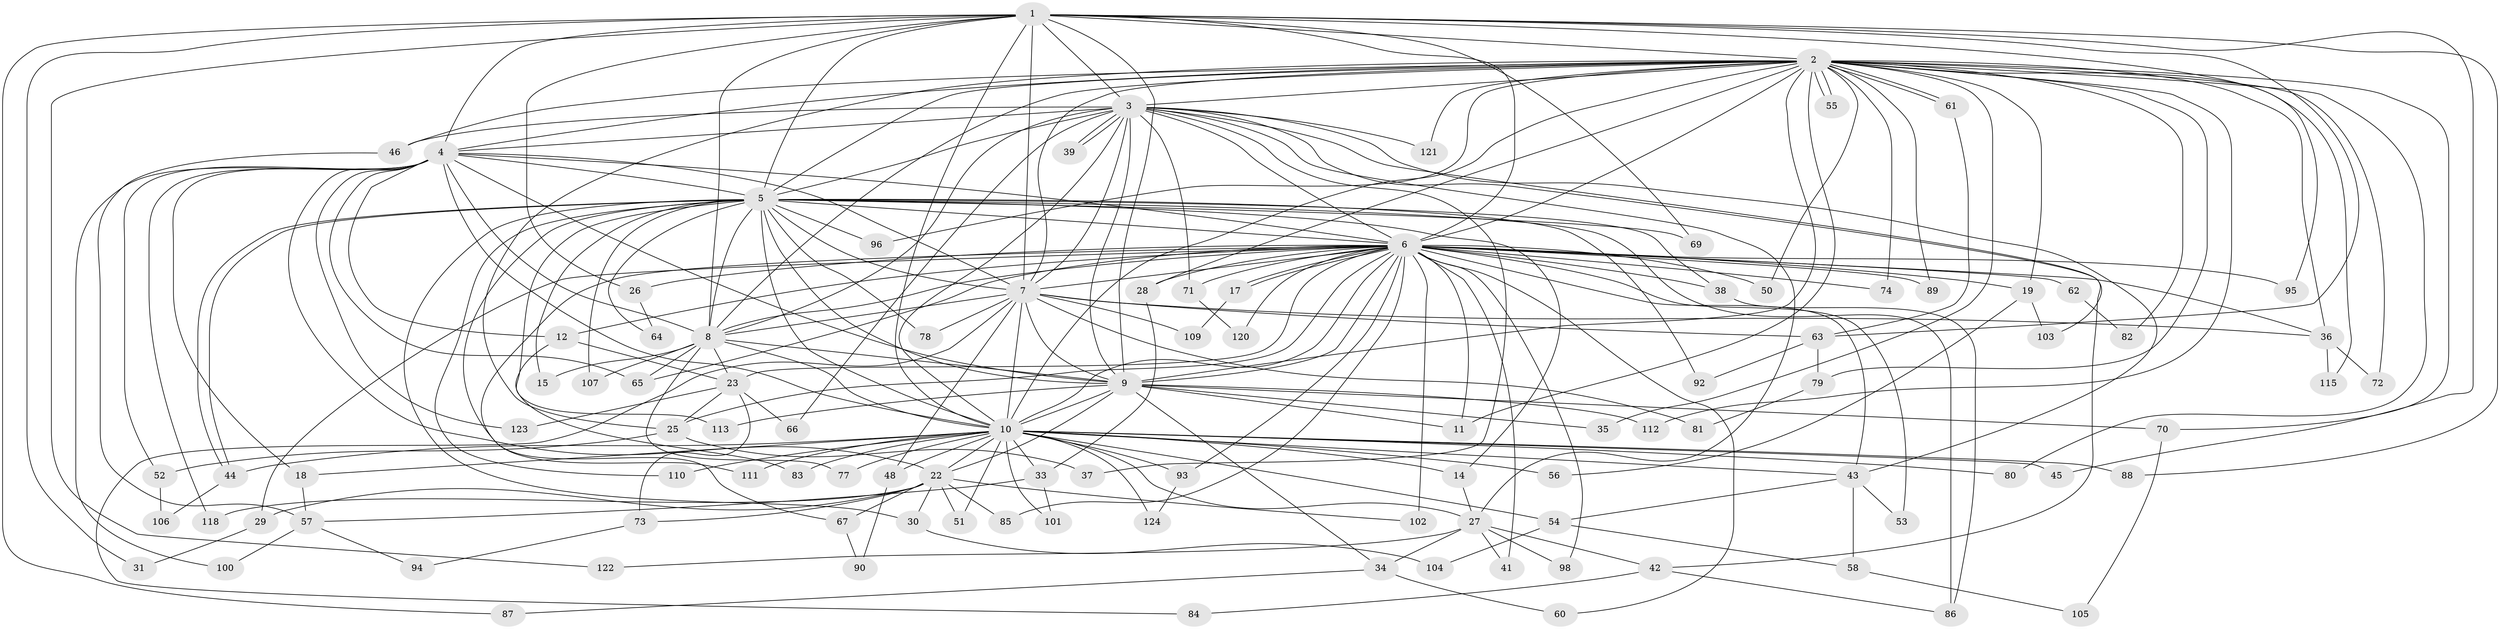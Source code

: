 // original degree distribution, {22: 0.008064516129032258, 34: 0.016129032258064516, 18: 0.008064516129032258, 19: 0.008064516129032258, 26: 0.008064516129032258, 16: 0.008064516129032258, 15: 0.008064516129032258, 17: 0.008064516129032258, 31: 0.008064516129032258, 3: 0.21774193548387097, 4: 0.07258064516129033, 2: 0.5564516129032258, 5: 0.03225806451612903, 8: 0.008064516129032258, 11: 0.008064516129032258, 7: 0.016129032258064516, 6: 0.008064516129032258}
// Generated by graph-tools (version 1.1) at 2025/41/03/06/25 10:41:33]
// undirected, 103 vertices, 242 edges
graph export_dot {
graph [start="1"]
  node [color=gray90,style=filled];
  1 [super="+108"];
  2 [super="+116"];
  3 [super="+21"];
  4 [super="+114"];
  5 [super="+68"];
  6 [super="+20"];
  7 [super="+99"];
  8 [super="+13"];
  9 [super="+16"];
  10 [super="+24"];
  11;
  12;
  14;
  15;
  17;
  18;
  19 [super="+117"];
  22 [super="+75"];
  23 [super="+49"];
  25 [super="+40"];
  26;
  27 [super="+32"];
  28;
  29;
  30;
  31;
  33;
  34;
  35;
  36;
  37;
  38 [super="+91"];
  39;
  41;
  42;
  43 [super="+119"];
  44 [super="+47"];
  45;
  46;
  48;
  50;
  51;
  52;
  53;
  54;
  55;
  56;
  57 [super="+59"];
  58;
  60;
  61;
  62;
  63 [super="+76"];
  64;
  65 [super="+97"];
  66;
  67;
  69;
  70;
  71;
  72;
  73;
  74;
  77;
  78;
  79;
  80;
  81;
  82;
  83;
  84;
  85;
  86;
  87;
  88;
  89;
  90;
  92;
  93;
  94;
  95;
  96;
  98;
  100;
  101;
  102;
  103;
  104;
  105;
  106;
  107;
  109;
  110;
  111;
  112;
  113;
  115;
  118;
  120;
  121;
  122;
  123;
  124;
  1 -- 2;
  1 -- 3 [weight=2];
  1 -- 4;
  1 -- 5;
  1 -- 6;
  1 -- 7;
  1 -- 8;
  1 -- 9;
  1 -- 10 [weight=2];
  1 -- 26;
  1 -- 31;
  1 -- 45;
  1 -- 63;
  1 -- 69;
  1 -- 87;
  1 -- 88;
  1 -- 95;
  1 -- 122;
  2 -- 3;
  2 -- 4 [weight=2];
  2 -- 5;
  2 -- 6;
  2 -- 7;
  2 -- 8;
  2 -- 9;
  2 -- 10 [weight=2];
  2 -- 11;
  2 -- 19;
  2 -- 28;
  2 -- 35;
  2 -- 36;
  2 -- 46;
  2 -- 50;
  2 -- 55;
  2 -- 55;
  2 -- 61;
  2 -- 61;
  2 -- 70;
  2 -- 72;
  2 -- 74;
  2 -- 79;
  2 -- 80;
  2 -- 82;
  2 -- 89;
  2 -- 96;
  2 -- 112;
  2 -- 115;
  2 -- 121;
  2 -- 25;
  3 -- 4;
  3 -- 5;
  3 -- 6;
  3 -- 7;
  3 -- 8;
  3 -- 9;
  3 -- 10;
  3 -- 37;
  3 -- 39;
  3 -- 39;
  3 -- 43;
  3 -- 66;
  3 -- 71;
  3 -- 103;
  3 -- 121;
  3 -- 42;
  3 -- 27;
  3 -- 46;
  4 -- 5;
  4 -- 6;
  4 -- 7;
  4 -- 8;
  4 -- 9 [weight=2];
  4 -- 10;
  4 -- 12;
  4 -- 18;
  4 -- 52;
  4 -- 100;
  4 -- 118;
  4 -- 123;
  4 -- 22;
  4 -- 65;
  5 -- 6;
  5 -- 7;
  5 -- 8;
  5 -- 9;
  5 -- 10 [weight=2];
  5 -- 14;
  5 -- 15;
  5 -- 30;
  5 -- 38;
  5 -- 44;
  5 -- 44;
  5 -- 64;
  5 -- 69;
  5 -- 78;
  5 -- 86;
  5 -- 92;
  5 -- 96;
  5 -- 107;
  5 -- 110;
  5 -- 111;
  5 -- 113;
  6 -- 7;
  6 -- 8;
  6 -- 9;
  6 -- 10;
  6 -- 12;
  6 -- 17;
  6 -- 17;
  6 -- 19 [weight=2];
  6 -- 25;
  6 -- 28;
  6 -- 29;
  6 -- 36;
  6 -- 38;
  6 -- 41;
  6 -- 50;
  6 -- 53;
  6 -- 60;
  6 -- 62 [weight=2];
  6 -- 65;
  6 -- 67;
  6 -- 71;
  6 -- 74;
  6 -- 85;
  6 -- 89;
  6 -- 93;
  6 -- 95;
  6 -- 98;
  6 -- 102;
  6 -- 11;
  6 -- 23;
  6 -- 120;
  6 -- 26;
  6 -- 43;
  7 -- 8;
  7 -- 9;
  7 -- 10;
  7 -- 48;
  7 -- 78;
  7 -- 81;
  7 -- 84;
  7 -- 109;
  7 -- 63;
  7 -- 36;
  8 -- 9 [weight=2];
  8 -- 10;
  8 -- 15;
  8 -- 65;
  8 -- 77;
  8 -- 107;
  8 -- 23;
  9 -- 10;
  9 -- 11;
  9 -- 22;
  9 -- 34;
  9 -- 35;
  9 -- 70;
  9 -- 113;
  9 -- 112;
  10 -- 14;
  10 -- 18;
  10 -- 22;
  10 -- 43;
  10 -- 45;
  10 -- 48;
  10 -- 51;
  10 -- 54;
  10 -- 56;
  10 -- 77;
  10 -- 80;
  10 -- 83;
  10 -- 88;
  10 -- 101;
  10 -- 110;
  10 -- 111;
  10 -- 124;
  10 -- 27;
  10 -- 93;
  10 -- 33;
  10 -- 44;
  12 -- 23;
  12 -- 83;
  14 -- 27;
  17 -- 109;
  18 -- 57;
  19 -- 56;
  19 -- 103;
  22 -- 29;
  22 -- 30;
  22 -- 51;
  22 -- 67;
  22 -- 73;
  22 -- 85;
  22 -- 102;
  22 -- 118;
  23 -- 25;
  23 -- 66;
  23 -- 73;
  23 -- 123;
  25 -- 37;
  25 -- 52;
  26 -- 64;
  27 -- 34;
  27 -- 41;
  27 -- 98;
  27 -- 122;
  27 -- 42;
  28 -- 33;
  29 -- 31;
  30 -- 104;
  33 -- 57;
  33 -- 101;
  34 -- 60;
  34 -- 87;
  36 -- 72;
  36 -- 115;
  38 -- 86;
  42 -- 84;
  42 -- 86;
  43 -- 53;
  43 -- 54;
  43 -- 58;
  44 -- 106;
  46 -- 57;
  48 -- 90;
  52 -- 106;
  54 -- 58;
  54 -- 104;
  57 -- 100;
  57 -- 94;
  58 -- 105;
  61 -- 63;
  62 -- 82;
  63 -- 79;
  63 -- 92;
  67 -- 90;
  70 -- 105;
  71 -- 120;
  73 -- 94;
  79 -- 81;
  93 -- 124;
}

